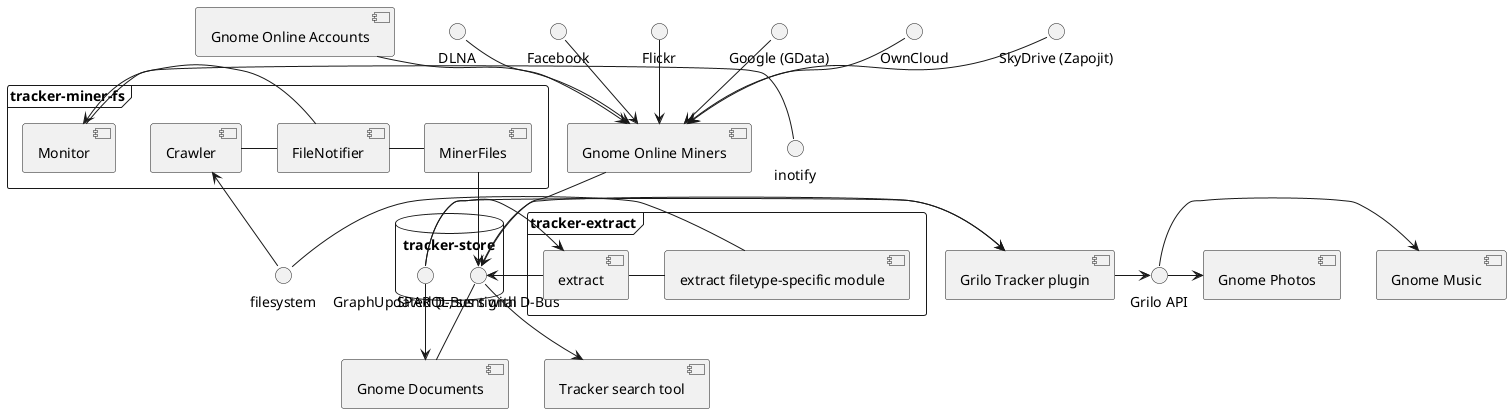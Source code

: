 @startuml

database "tracker-store" {
    interface "SPARQL, sent with D-Bus" as sparql
    interface "GraphUpdated D-Bus signal" as graphupdated
}

interface filesystem
interface inotify

frame "tracker-miner-fs" {
    component Crawler
    component Monitor
    component FileNotifier
    component MinerFiles

    filesystem -> Crawler
    inotify -> Monitor
    Crawler - FileNotifier
    Monitor - FileNotifier
    FileNotifier - MinerFiles
    MinerFiles --> sparql
}

frame "tracker-extract" {
    component extract
    component "extract filetype-specific module" as extract_module

    graphupdated -> extract
    extract - extract_module
    extract_module - filesystem
    extract -> sparql
}

component "Gnome Online Accounts"

component "Gnome Online Miners"
interface "DLNA"
interface "Facebook"
interface "Flickr"
interface "Google (GData)" as google
interface OwnCloud
interface "SkyDrive (Zapojit)" as skydrive

[Gnome Online Accounts] --> [Gnome Online Miners]
DLNA --> [Gnome Online Miners]
Facebook --> [Gnome Online Miners]
Flickr --> [Gnome Online Miners]
google --> [Gnome Online Miners]
OwnCloud --> [Gnome Online Miners]
skydrive --> [Gnome Online Miners]

[Gnome Online Miners] --> sparql

component "Tracker search tool"
sparql --> [Tracker search tool]

component "Grilo Tracker plugin"
interface "Grilo API" as grilo_api
sparql -> [Grilo Tracker plugin]
graphupdated -> [Grilo Tracker plugin]
[Grilo Tracker plugin] -> grilo_api

component "Gnome Documents"
sparql -- [Gnome Documents]
graphupdated -> [Gnome Documents]

component "Gnome Music"
grilo_api -> [Gnome Music]

component "Gnome Photos"
grilo_api -> [Gnome Photos]

@enduml

